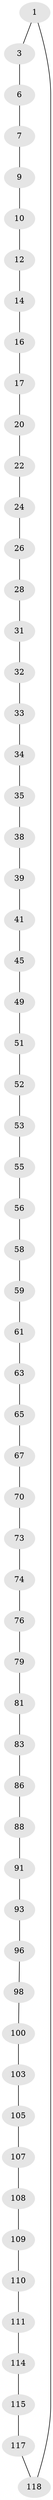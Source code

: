 // original degree distribution, {2: 1.0}
// Generated by graph-tools (version 1.1) at 2025/20/03/04/25 18:20:02]
// undirected, 61 vertices, 61 edges
graph export_dot {
graph [start="1"]
  node [color=gray90,style=filled];
  1 [super="+2"];
  3 [super="+4"];
  6;
  7 [super="+8"];
  9;
  10 [super="+11"];
  12 [super="+13"];
  14 [super="+15"];
  16;
  17 [super="+18"];
  20 [super="+21"];
  22 [super="+23"];
  24 [super="+25"];
  26 [super="+27"];
  28 [super="+29"];
  31;
  32;
  33;
  34;
  35 [super="+36"];
  38;
  39 [super="+40"];
  41 [super="+42"];
  45 [super="+46"];
  49 [super="+50"];
  51;
  52;
  53 [super="+54"];
  55;
  56 [super="+57"];
  58;
  59 [super="+60"];
  61 [super="+62"];
  63 [super="+64"];
  65 [super="+66"];
  67 [super="+68"];
  70 [super="+71"];
  73;
  74 [super="+75"];
  76 [super="+77"];
  79 [super="+80"];
  81 [super="+82"];
  83 [super="+84"];
  86 [super="+87"];
  88 [super="+89"];
  91 [super="+92"];
  93 [super="+94"];
  96 [super="+97"];
  98 [super="+99"];
  100 [super="+101"];
  103 [super="+104"];
  105 [super="+106"];
  107;
  108;
  109;
  110;
  111 [super="+112"];
  114;
  115 [super="+116"];
  117;
  118 [super="+119"];
  1 -- 3;
  1 -- 118;
  3 -- 6;
  6 -- 7;
  7 -- 9;
  9 -- 10;
  10 -- 12;
  12 -- 14;
  14 -- 16;
  16 -- 17;
  17 -- 20;
  20 -- 22;
  22 -- 24;
  24 -- 26;
  26 -- 28;
  28 -- 31;
  31 -- 32;
  32 -- 33;
  33 -- 34;
  34 -- 35;
  35 -- 38;
  38 -- 39;
  39 -- 41;
  41 -- 45;
  45 -- 49;
  49 -- 51;
  51 -- 52;
  52 -- 53;
  53 -- 55;
  55 -- 56;
  56 -- 58;
  58 -- 59;
  59 -- 61;
  61 -- 63;
  63 -- 65;
  65 -- 67;
  67 -- 70;
  70 -- 73;
  73 -- 74;
  74 -- 76;
  76 -- 79;
  79 -- 81;
  81 -- 83;
  83 -- 86;
  86 -- 88;
  88 -- 91;
  91 -- 93;
  93 -- 96;
  96 -- 98;
  98 -- 100;
  100 -- 103;
  103 -- 105;
  105 -- 107;
  107 -- 108;
  108 -- 109;
  109 -- 110;
  110 -- 111;
  111 -- 114;
  114 -- 115;
  115 -- 117;
  117 -- 118;
}
